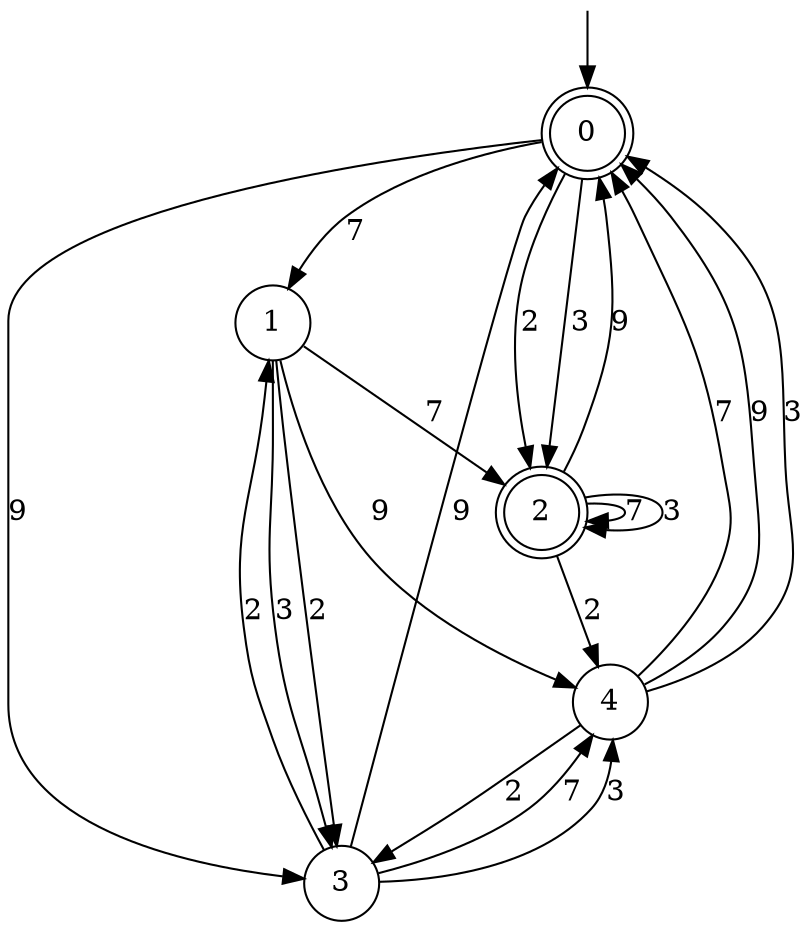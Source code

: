 digraph g {

	s0 [shape="doublecircle" label="0"];
	s1 [shape="circle" label="1"];
	s2 [shape="doublecircle" label="2"];
	s3 [shape="circle" label="3"];
	s4 [shape="circle" label="4"];
	s0 -> s1 [label="7"];
	s0 -> s2 [label="2"];
	s0 -> s3 [label="9"];
	s0 -> s2 [label="3"];
	s1 -> s2 [label="7"];
	s1 -> s3 [label="2"];
	s1 -> s4 [label="9"];
	s1 -> s3 [label="3"];
	s2 -> s2 [label="7"];
	s2 -> s4 [label="2"];
	s2 -> s0 [label="9"];
	s2 -> s2 [label="3"];
	s3 -> s4 [label="7"];
	s3 -> s1 [label="2"];
	s3 -> s0 [label="9"];
	s3 -> s4 [label="3"];
	s4 -> s0 [label="7"];
	s4 -> s3 [label="2"];
	s4 -> s0 [label="9"];
	s4 -> s0 [label="3"];

__start0 [label="" shape="none" width="0" height="0"];
__start0 -> s0;

}
